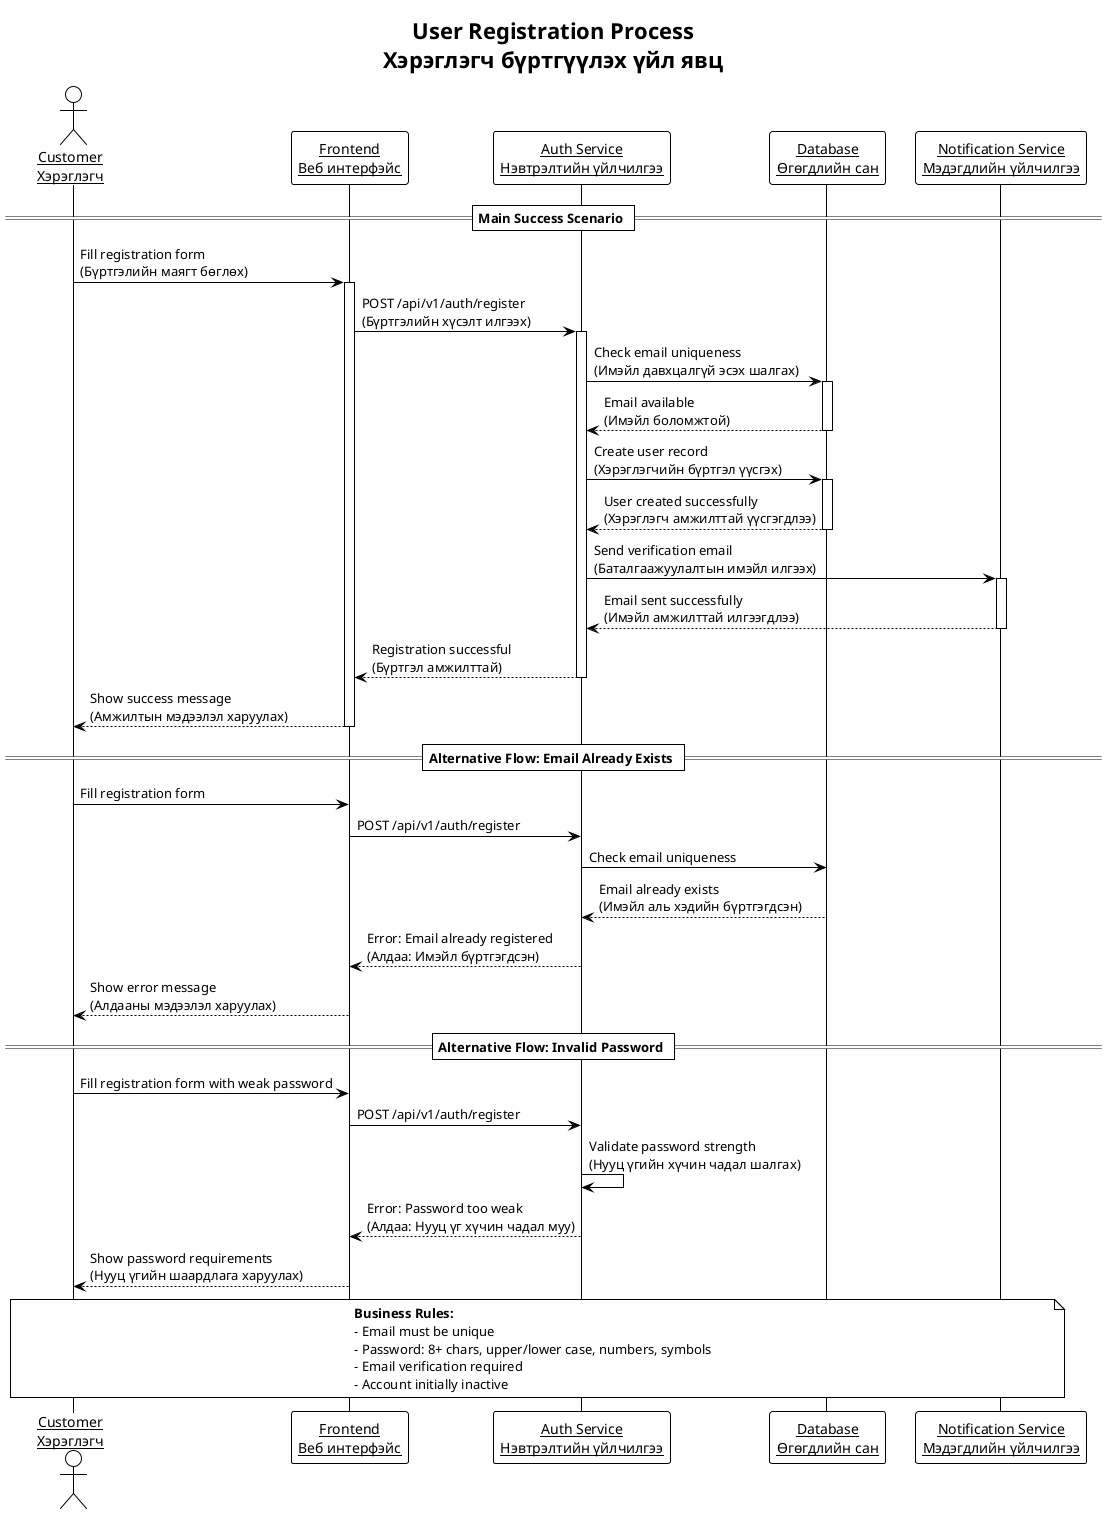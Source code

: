@startuml User Registration Sequence
!theme plain
skinparam backgroundColor #FEFEFE
skinparam sequenceParticipant underline

title User Registration Process\nХэрэглэгч бүртгүүлэх үйл явц

actor "Customer\nХэрэглэгч" as CU
participant "Frontend\nВеб интерфэйс" as FE
participant "Auth Service\nНэвтрэлтийн үйлчилгээ" as AS
participant "Database\nӨгөгдлийн сан" as DB
participant "Notification Service\nМэдэгдлийн үйлчилгээ" as NS

== Main Success Scenario ==
CU -> FE: Fill registration form\n(Бүртгэлийн маягт бөглөх)
activate FE
FE -> AS: POST /api/v1/auth/register\n(Бүртгэлийн хүсэлт илгээх)
activate AS
AS -> DB: Check email uniqueness\n(Имэйл давхцалгүй эсэх шалгах)
activate DB
DB --> AS: Email available\n(Имэйл боломжтой)
deactivate DB
AS -> DB: Create user record\n(Хэрэглэгчийн бүртгэл үүсгэх)
activate DB
DB --> AS: User created successfully\n(Хэрэглэгч амжилттай үүсгэгдлээ)
deactivate DB
AS -> NS: Send verification email\n(Баталгаажуулалтын имэйл илгээх)
activate NS
NS --> AS: Email sent successfully\n(Имэйл амжилттай илгээгдлээ)
deactivate NS
AS --> FE: Registration successful\n(Бүртгэл амжилттай)
deactivate AS
FE --> CU: Show success message\n(Амжилтын мэдээлэл харуулах)
deactivate FE

== Alternative Flow: Email Already Exists ==
CU -> FE: Fill registration form
FE -> AS: POST /api/v1/auth/register
AS -> DB: Check email uniqueness
DB --> AS: Email already exists\n(Имэйл аль хэдийн бүртгэгдсэн)
AS --> FE: Error: Email already registered\n(Алдаа: Имэйл бүртгэгдсэн)
FE --> CU: Show error message\n(Алдааны мэдээлэл харуулах)

== Alternative Flow: Invalid Password ==
CU -> FE: Fill registration form with weak password
FE -> AS: POST /api/v1/auth/register
AS -> AS: Validate password strength\n(Нууц үгийн хүчин чадал шалгах)
AS --> FE: Error: Password too weak\n(Алдаа: Нууц үг хүчин чадал муу)
FE --> CU: Show password requirements\n(Нууц үгийн шаардлага харуулах)

note over CU, NS
  <b>Business Rules:</b>
  - Email must be unique
  - Password: 8+ chars, upper/lower case, numbers, symbols
  - Email verification required
  - Account initially inactive
end note

@enduml
